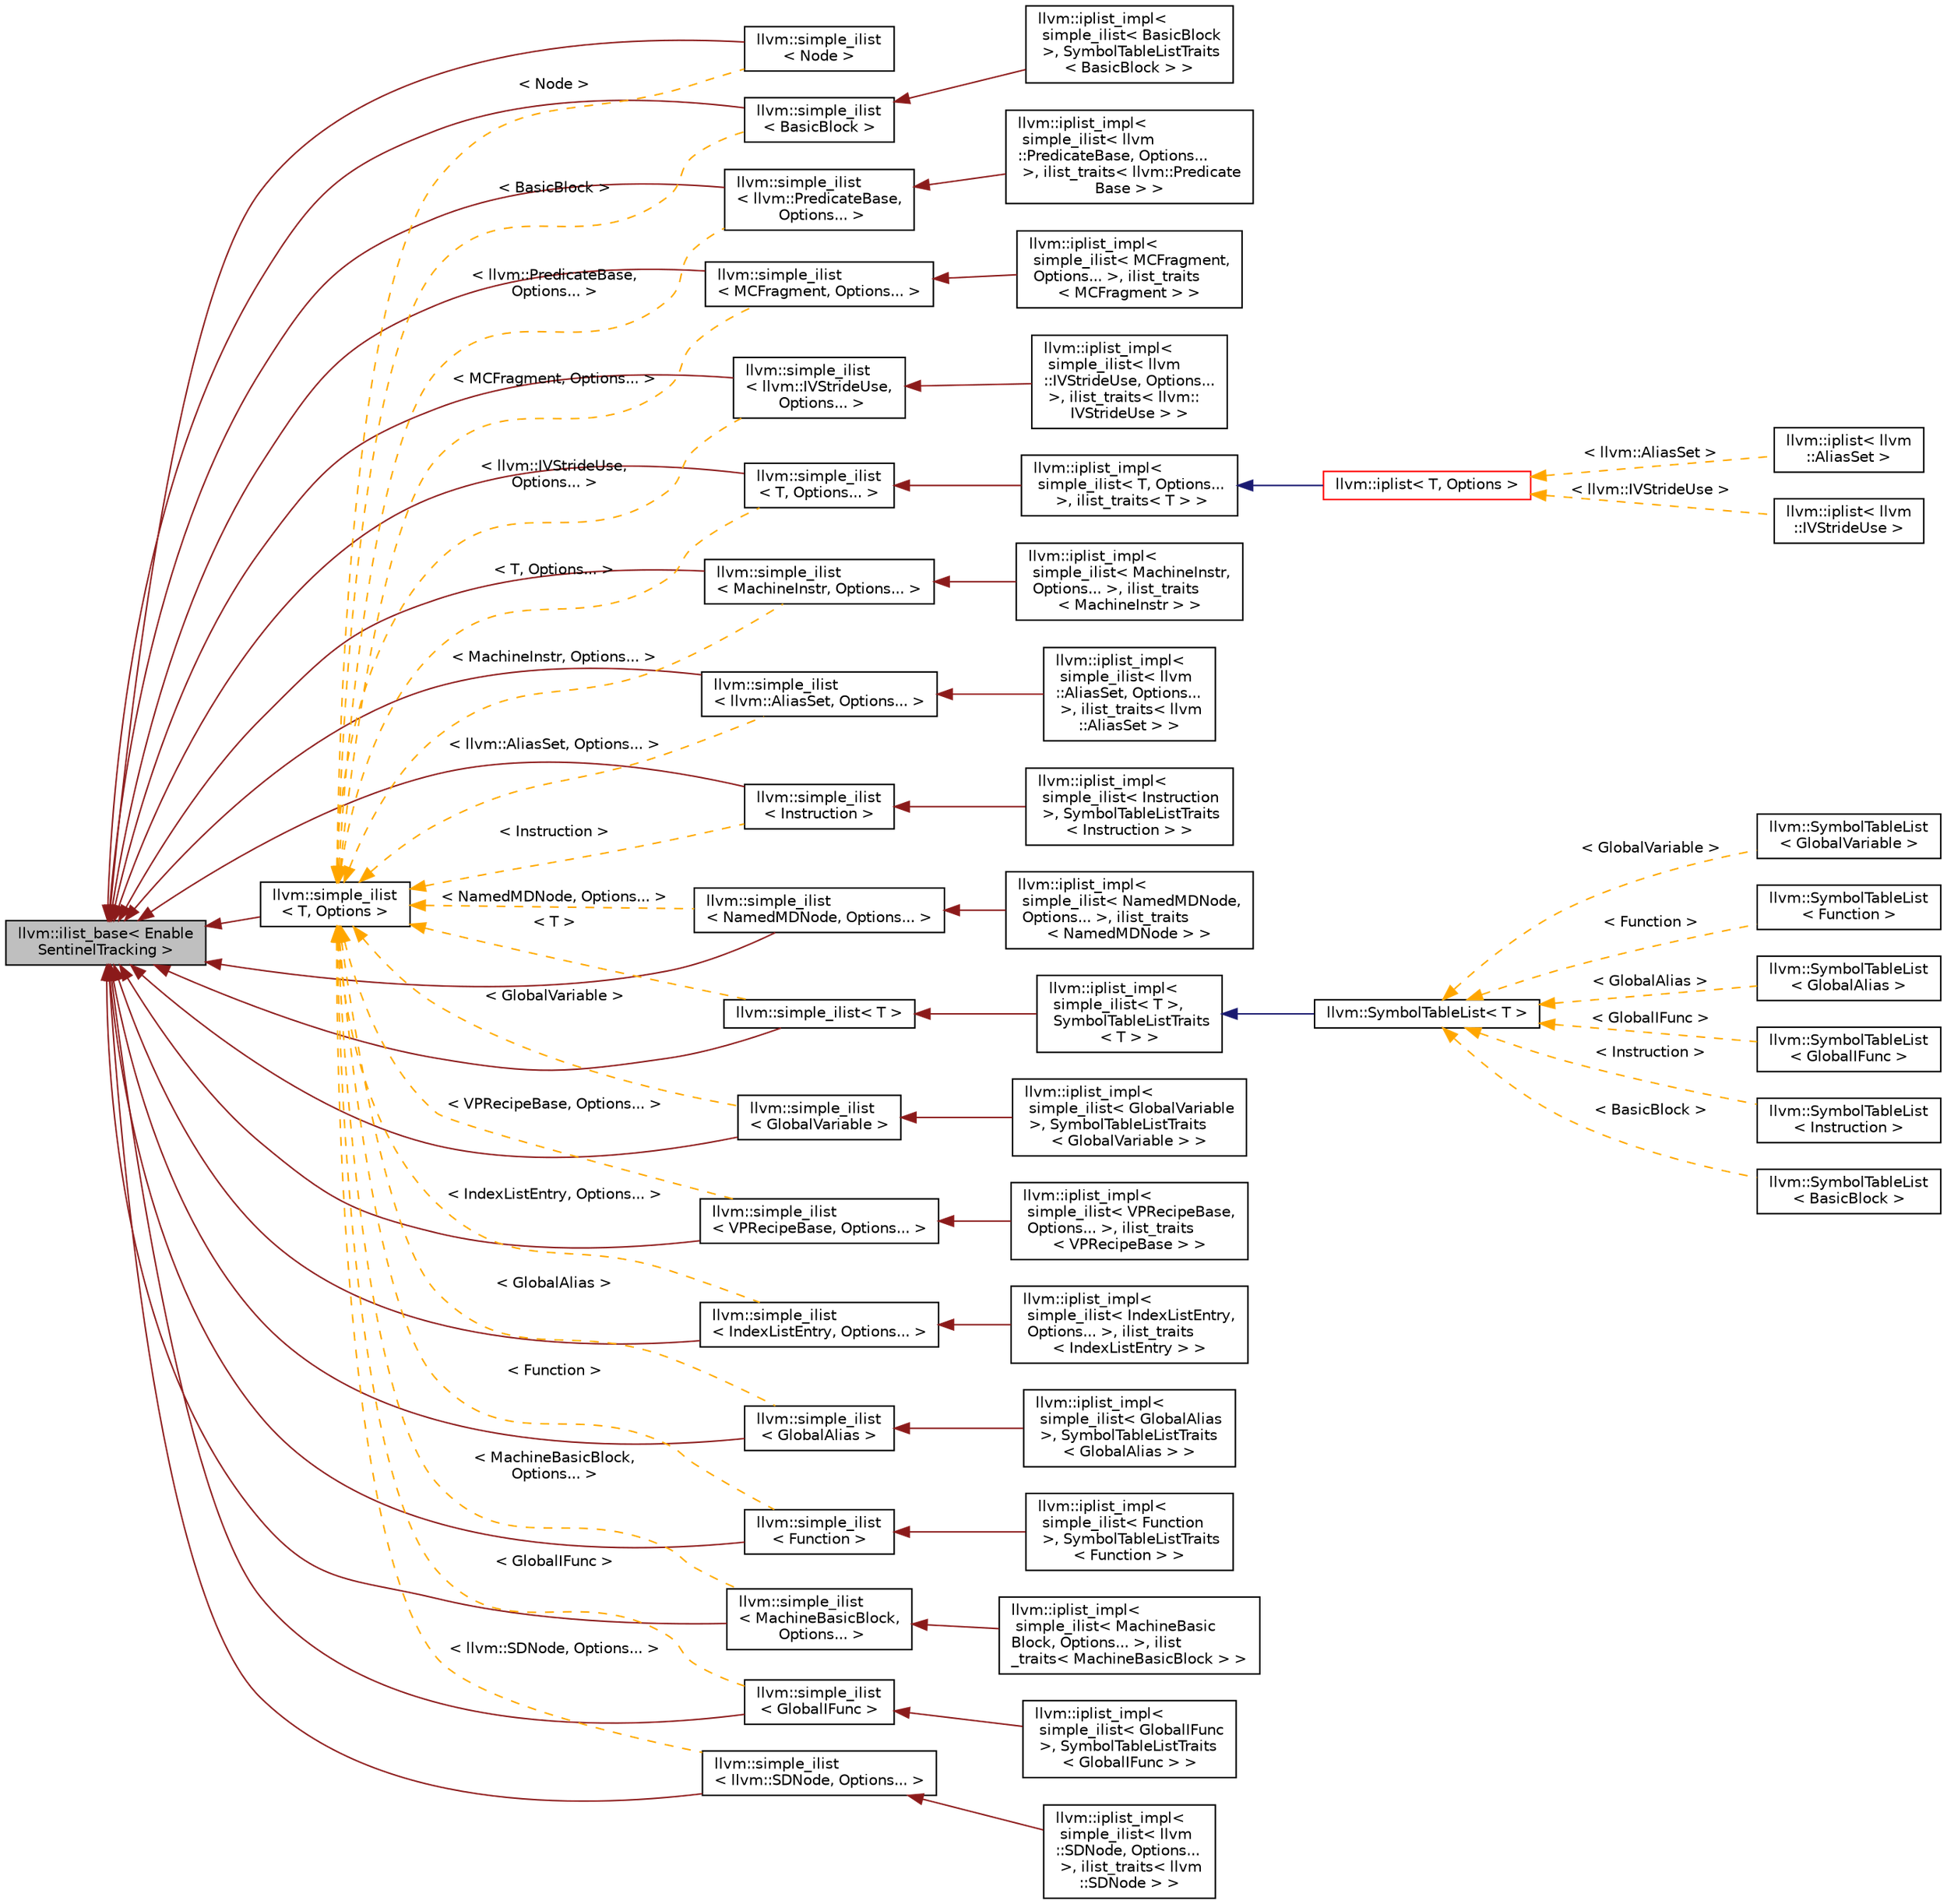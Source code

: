 digraph "llvm::ilist_base&lt; EnableSentinelTracking &gt;"
{
 // LATEX_PDF_SIZE
  bgcolor="transparent";
  edge [fontname="Helvetica",fontsize="10",labelfontname="Helvetica",labelfontsize="10"];
  node [fontname="Helvetica",fontsize="10",shape="box"];
  rankdir="LR";
  Node1 [label="llvm::ilist_base\< Enable\lSentinelTracking \>",height=0.2,width=0.4,color="black", fillcolor="grey75", style="filled", fontcolor="black",tooltip="Implementations of list algorithms using ilist_node_base."];
  Node1 -> Node2 [dir="back",color="firebrick4",fontsize="10",style="solid",fontname="Helvetica"];
  Node2 [label="llvm::simple_ilist\< T \>",height=0.2,width=0.4,color="black",URL="$classllvm_1_1simple__ilist.html",tooltip=" "];
  Node2 -> Node3 [dir="back",color="firebrick4",fontsize="10",style="solid",fontname="Helvetica"];
  Node3 [label="llvm::iplist_impl\<\l simple_ilist\< T \>,\l SymbolTableListTraits\l\< T \> \>",height=0.2,width=0.4,color="black",URL="$classllvm_1_1iplist__impl.html",tooltip=" "];
  Node3 -> Node4 [dir="back",color="midnightblue",fontsize="10",style="solid",fontname="Helvetica"];
  Node4 [label="llvm::SymbolTableList\< T \>",height=0.2,width=0.4,color="black",URL="$classllvm_1_1SymbolTableList.html",tooltip="List that automatically updates parent links and symbol tables."];
  Node4 -> Node5 [dir="back",color="orange",fontsize="10",style="dashed",label=" \< Instruction \>" ,fontname="Helvetica"];
  Node5 [label="llvm::SymbolTableList\l\< Instruction \>",height=0.2,width=0.4,color="black",URL="$classllvm_1_1SymbolTableList.html",tooltip=" "];
  Node4 -> Node6 [dir="back",color="orange",fontsize="10",style="dashed",label=" \< BasicBlock \>" ,fontname="Helvetica"];
  Node6 [label="llvm::SymbolTableList\l\< BasicBlock \>",height=0.2,width=0.4,color="black",URL="$classllvm_1_1SymbolTableList.html",tooltip=" "];
  Node4 -> Node7 [dir="back",color="orange",fontsize="10",style="dashed",label=" \< GlobalVariable \>" ,fontname="Helvetica"];
  Node7 [label="llvm::SymbolTableList\l\< GlobalVariable \>",height=0.2,width=0.4,color="black",URL="$classllvm_1_1SymbolTableList.html",tooltip=" "];
  Node4 -> Node8 [dir="back",color="orange",fontsize="10",style="dashed",label=" \< Function \>" ,fontname="Helvetica"];
  Node8 [label="llvm::SymbolTableList\l\< Function \>",height=0.2,width=0.4,color="black",URL="$classllvm_1_1SymbolTableList.html",tooltip=" "];
  Node4 -> Node9 [dir="back",color="orange",fontsize="10",style="dashed",label=" \< GlobalAlias \>" ,fontname="Helvetica"];
  Node9 [label="llvm::SymbolTableList\l\< GlobalAlias \>",height=0.2,width=0.4,color="black",URL="$classllvm_1_1SymbolTableList.html",tooltip=" "];
  Node4 -> Node10 [dir="back",color="orange",fontsize="10",style="dashed",label=" \< GlobalIFunc \>" ,fontname="Helvetica"];
  Node10 [label="llvm::SymbolTableList\l\< GlobalIFunc \>",height=0.2,width=0.4,color="black",URL="$classllvm_1_1SymbolTableList.html",tooltip=" "];
  Node1 -> Node11 [dir="back",color="firebrick4",fontsize="10",style="solid",fontname="Helvetica"];
  Node11 [label="llvm::simple_ilist\l\< T, Options... \>",height=0.2,width=0.4,color="black",URL="$classllvm_1_1simple__ilist.html",tooltip=" "];
  Node11 -> Node12 [dir="back",color="firebrick4",fontsize="10",style="solid",fontname="Helvetica"];
  Node12 [label="llvm::iplist_impl\<\l simple_ilist\< T, Options...\l \>, ilist_traits\< T \> \>",height=0.2,width=0.4,color="black",URL="$classllvm_1_1iplist__impl.html",tooltip=" "];
  Node12 -> Node13 [dir="back",color="midnightblue",fontsize="10",style="solid",fontname="Helvetica"];
  Node13 [label="llvm::iplist\< T, Options \>",height=0.2,width=0.4,color="red",URL="$classllvm_1_1iplist.html",tooltip="An intrusive list with ownership and callbacks specified/controlled by ilist_traits,..."];
  Node13 -> Node14 [dir="back",color="orange",fontsize="10",style="dashed",label=" \< llvm::AliasSet \>" ,fontname="Helvetica"];
  Node14 [label="llvm::iplist\< llvm\l::AliasSet \>",height=0.2,width=0.4,color="black",URL="$classllvm_1_1iplist.html",tooltip=" "];
  Node13 -> Node15 [dir="back",color="orange",fontsize="10",style="dashed",label=" \< llvm::IVStrideUse \>" ,fontname="Helvetica"];
  Node15 [label="llvm::iplist\< llvm\l::IVStrideUse \>",height=0.2,width=0.4,color="black",URL="$classllvm_1_1iplist.html",tooltip=" "];
  Node1 -> Node24 [dir="back",color="firebrick4",fontsize="10",style="solid",fontname="Helvetica"];
  Node24 [label="llvm::simple_ilist\l\< llvm::AliasSet, Options... \>",height=0.2,width=0.4,color="black",URL="$classllvm_1_1simple__ilist.html",tooltip=" "];
  Node24 -> Node25 [dir="back",color="firebrick4",fontsize="10",style="solid",fontname="Helvetica"];
  Node25 [label="llvm::iplist_impl\<\l simple_ilist\< llvm\l::AliasSet, Options...\l \>, ilist_traits\< llvm\l::AliasSet \> \>",height=0.2,width=0.4,color="black",URL="$classllvm_1_1iplist__impl.html",tooltip=" "];
  Node1 -> Node26 [dir="back",color="firebrick4",fontsize="10",style="solid",fontname="Helvetica"];
  Node26 [label="llvm::simple_ilist\l\< Node \>",height=0.2,width=0.4,color="black",URL="$classllvm_1_1simple__ilist.html",tooltip=" "];
  Node1 -> Node27 [dir="back",color="firebrick4",fontsize="10",style="solid",fontname="Helvetica"];
  Node27 [label="llvm::simple_ilist\l\< Instruction \>",height=0.2,width=0.4,color="black",URL="$classllvm_1_1simple__ilist.html",tooltip=" "];
  Node27 -> Node28 [dir="back",color="firebrick4",fontsize="10",style="solid",fontname="Helvetica"];
  Node28 [label="llvm::iplist_impl\<\l simple_ilist\< Instruction\l \>, SymbolTableListTraits\l\< Instruction \> \>",height=0.2,width=0.4,color="black",URL="$classllvm_1_1iplist__impl.html",tooltip=" "];
  Node1 -> Node29 [dir="back",color="firebrick4",fontsize="10",style="solid",fontname="Helvetica"];
  Node29 [label="llvm::simple_ilist\l\< BasicBlock \>",height=0.2,width=0.4,color="black",URL="$classllvm_1_1simple__ilist.html",tooltip=" "];
  Node29 -> Node30 [dir="back",color="firebrick4",fontsize="10",style="solid",fontname="Helvetica"];
  Node30 [label="llvm::iplist_impl\<\l simple_ilist\< BasicBlock\l \>, SymbolTableListTraits\l\< BasicBlock \> \>",height=0.2,width=0.4,color="black",URL="$classllvm_1_1iplist__impl.html",tooltip=" "];
  Node1 -> Node31 [dir="back",color="firebrick4",fontsize="10",style="solid",fontname="Helvetica"];
  Node31 [label="llvm::simple_ilist\l\< llvm::IVStrideUse,\l Options... \>",height=0.2,width=0.4,color="black",URL="$classllvm_1_1simple__ilist.html",tooltip=" "];
  Node31 -> Node32 [dir="back",color="firebrick4",fontsize="10",style="solid",fontname="Helvetica"];
  Node32 [label="llvm::iplist_impl\<\l simple_ilist\< llvm\l::IVStrideUse, Options...\l \>, ilist_traits\< llvm::\lIVStrideUse \> \>",height=0.2,width=0.4,color="black",URL="$classllvm_1_1iplist__impl.html",tooltip=" "];
  Node1 -> Node33 [dir="back",color="firebrick4",fontsize="10",style="solid",fontname="Helvetica"];
  Node33 [label="llvm::simple_ilist\l\< MCFragment, Options... \>",height=0.2,width=0.4,color="black",URL="$classllvm_1_1simple__ilist.html",tooltip=" "];
  Node33 -> Node34 [dir="back",color="firebrick4",fontsize="10",style="solid",fontname="Helvetica"];
  Node34 [label="llvm::iplist_impl\<\l simple_ilist\< MCFragment,\l Options... \>, ilist_traits\l\< MCFragment \> \>",height=0.2,width=0.4,color="black",URL="$classllvm_1_1iplist__impl.html",tooltip=" "];
  Node1 -> Node35 [dir="back",color="firebrick4",fontsize="10",style="solid",fontname="Helvetica"];
  Node35 [label="llvm::simple_ilist\l\< MachineInstr, Options... \>",height=0.2,width=0.4,color="black",URL="$classllvm_1_1simple__ilist.html",tooltip=" "];
  Node35 -> Node36 [dir="back",color="firebrick4",fontsize="10",style="solid",fontname="Helvetica"];
  Node36 [label="llvm::iplist_impl\<\l simple_ilist\< MachineInstr,\l Options... \>, ilist_traits\l\< MachineInstr \> \>",height=0.2,width=0.4,color="black",URL="$classllvm_1_1iplist__impl.html",tooltip=" "];
  Node1 -> Node37 [dir="back",color="firebrick4",fontsize="10",style="solid",fontname="Helvetica"];
  Node37 [label="llvm::simple_ilist\l\< MachineBasicBlock,\l Options... \>",height=0.2,width=0.4,color="black",URL="$classllvm_1_1simple__ilist.html",tooltip=" "];
  Node37 -> Node38 [dir="back",color="firebrick4",fontsize="10",style="solid",fontname="Helvetica"];
  Node38 [label="llvm::iplist_impl\<\l simple_ilist\< MachineBasic\lBlock, Options... \>, ilist\l_traits\< MachineBasicBlock \> \>",height=0.2,width=0.4,color="black",URL="$classllvm_1_1iplist__impl.html",tooltip=" "];
  Node1 -> Node39 [dir="back",color="firebrick4",fontsize="10",style="solid",fontname="Helvetica"];
  Node39 [label="llvm::simple_ilist\l\< GlobalVariable \>",height=0.2,width=0.4,color="black",URL="$classllvm_1_1simple__ilist.html",tooltip=" "];
  Node39 -> Node40 [dir="back",color="firebrick4",fontsize="10",style="solid",fontname="Helvetica"];
  Node40 [label="llvm::iplist_impl\<\l simple_ilist\< GlobalVariable\l \>, SymbolTableListTraits\l\< GlobalVariable \> \>",height=0.2,width=0.4,color="black",URL="$classllvm_1_1iplist__impl.html",tooltip=" "];
  Node1 -> Node41 [dir="back",color="firebrick4",fontsize="10",style="solid",fontname="Helvetica"];
  Node41 [label="llvm::simple_ilist\l\< Function \>",height=0.2,width=0.4,color="black",URL="$classllvm_1_1simple__ilist.html",tooltip=" "];
  Node41 -> Node42 [dir="back",color="firebrick4",fontsize="10",style="solid",fontname="Helvetica"];
  Node42 [label="llvm::iplist_impl\<\l simple_ilist\< Function\l \>, SymbolTableListTraits\l\< Function \> \>",height=0.2,width=0.4,color="black",URL="$classllvm_1_1iplist__impl.html",tooltip=" "];
  Node1 -> Node43 [dir="back",color="firebrick4",fontsize="10",style="solid",fontname="Helvetica"];
  Node43 [label="llvm::simple_ilist\l\< GlobalAlias \>",height=0.2,width=0.4,color="black",URL="$classllvm_1_1simple__ilist.html",tooltip=" "];
  Node43 -> Node44 [dir="back",color="firebrick4",fontsize="10",style="solid",fontname="Helvetica"];
  Node44 [label="llvm::iplist_impl\<\l simple_ilist\< GlobalAlias\l \>, SymbolTableListTraits\l\< GlobalAlias \> \>",height=0.2,width=0.4,color="black",URL="$classllvm_1_1iplist__impl.html",tooltip=" "];
  Node1 -> Node45 [dir="back",color="firebrick4",fontsize="10",style="solid",fontname="Helvetica"];
  Node45 [label="llvm::simple_ilist\l\< GlobalIFunc \>",height=0.2,width=0.4,color="black",URL="$classllvm_1_1simple__ilist.html",tooltip=" "];
  Node45 -> Node46 [dir="back",color="firebrick4",fontsize="10",style="solid",fontname="Helvetica"];
  Node46 [label="llvm::iplist_impl\<\l simple_ilist\< GlobalIFunc\l \>, SymbolTableListTraits\l\< GlobalIFunc \> \>",height=0.2,width=0.4,color="black",URL="$classllvm_1_1iplist__impl.html",tooltip=" "];
  Node1 -> Node47 [dir="back",color="firebrick4",fontsize="10",style="solid",fontname="Helvetica"];
  Node47 [label="llvm::simple_ilist\l\< NamedMDNode, Options... \>",height=0.2,width=0.4,color="black",URL="$classllvm_1_1simple__ilist.html",tooltip=" "];
  Node47 -> Node48 [dir="back",color="firebrick4",fontsize="10",style="solid",fontname="Helvetica"];
  Node48 [label="llvm::iplist_impl\<\l simple_ilist\< NamedMDNode,\l Options... \>, ilist_traits\l\< NamedMDNode \> \>",height=0.2,width=0.4,color="black",URL="$classllvm_1_1iplist__impl.html",tooltip=" "];
  Node1 -> Node49 [dir="back",color="firebrick4",fontsize="10",style="solid",fontname="Helvetica"];
  Node49 [label="llvm::simple_ilist\l\< llvm::PredicateBase,\l Options... \>",height=0.2,width=0.4,color="black",URL="$classllvm_1_1simple__ilist.html",tooltip=" "];
  Node49 -> Node50 [dir="back",color="firebrick4",fontsize="10",style="solid",fontname="Helvetica"];
  Node50 [label="llvm::iplist_impl\<\l simple_ilist\< llvm\l::PredicateBase, Options...\l \>, ilist_traits\< llvm::Predicate\lBase \> \>",height=0.2,width=0.4,color="black",URL="$classllvm_1_1iplist__impl.html",tooltip=" "];
  Node1 -> Node51 [dir="back",color="firebrick4",fontsize="10",style="solid",fontname="Helvetica"];
  Node51 [label="llvm::simple_ilist\l\< llvm::SDNode, Options... \>",height=0.2,width=0.4,color="black",URL="$classllvm_1_1simple__ilist.html",tooltip=" "];
  Node51 -> Node52 [dir="back",color="firebrick4",fontsize="10",style="solid",fontname="Helvetica"];
  Node52 [label="llvm::iplist_impl\<\l simple_ilist\< llvm\l::SDNode, Options...\l \>, ilist_traits\< llvm\l::SDNode \> \>",height=0.2,width=0.4,color="black",URL="$classllvm_1_1iplist__impl.html",tooltip=" "];
  Node1 -> Node53 [dir="back",color="firebrick4",fontsize="10",style="solid",fontname="Helvetica"];
  Node53 [label="llvm::simple_ilist\l\< IndexListEntry, Options... \>",height=0.2,width=0.4,color="black",URL="$classllvm_1_1simple__ilist.html",tooltip=" "];
  Node53 -> Node54 [dir="back",color="firebrick4",fontsize="10",style="solid",fontname="Helvetica"];
  Node54 [label="llvm::iplist_impl\<\l simple_ilist\< IndexListEntry,\l Options... \>, ilist_traits\l\< IndexListEntry \> \>",height=0.2,width=0.4,color="black",URL="$classllvm_1_1iplist__impl.html",tooltip=" "];
  Node1 -> Node55 [dir="back",color="firebrick4",fontsize="10",style="solid",fontname="Helvetica"];
  Node55 [label="llvm::simple_ilist\l\< VPRecipeBase, Options... \>",height=0.2,width=0.4,color="black",URL="$classllvm_1_1simple__ilist.html",tooltip=" "];
  Node55 -> Node56 [dir="back",color="firebrick4",fontsize="10",style="solid",fontname="Helvetica"];
  Node56 [label="llvm::iplist_impl\<\l simple_ilist\< VPRecipeBase,\l Options... \>, ilist_traits\l\< VPRecipeBase \> \>",height=0.2,width=0.4,color="black",URL="$classllvm_1_1iplist__impl.html",tooltip=" "];
  Node1 -> Node57 [dir="back",color="firebrick4",fontsize="10",style="solid",fontname="Helvetica"];
  Node57 [label="llvm::simple_ilist\l\< T, Options \>",height=0.2,width=0.4,color="black",URL="$classllvm_1_1simple__ilist.html",tooltip="A simple intrusive list implementation."];
  Node57 -> Node2 [dir="back",color="orange",fontsize="10",style="dashed",label=" \< T \>" ,fontname="Helvetica"];
  Node57 -> Node11 [dir="back",color="orange",fontsize="10",style="dashed",label=" \< T, Options... \>" ,fontname="Helvetica"];
  Node57 -> Node24 [dir="back",color="orange",fontsize="10",style="dashed",label=" \< llvm::AliasSet, Options... \>" ,fontname="Helvetica"];
  Node57 -> Node26 [dir="back",color="orange",fontsize="10",style="dashed",label=" \< Node \>" ,fontname="Helvetica"];
  Node57 -> Node27 [dir="back",color="orange",fontsize="10",style="dashed",label=" \< Instruction \>" ,fontname="Helvetica"];
  Node57 -> Node29 [dir="back",color="orange",fontsize="10",style="dashed",label=" \< BasicBlock \>" ,fontname="Helvetica"];
  Node57 -> Node31 [dir="back",color="orange",fontsize="10",style="dashed",label=" \< llvm::IVStrideUse,\l Options... \>" ,fontname="Helvetica"];
  Node57 -> Node33 [dir="back",color="orange",fontsize="10",style="dashed",label=" \< MCFragment, Options... \>" ,fontname="Helvetica"];
  Node57 -> Node35 [dir="back",color="orange",fontsize="10",style="dashed",label=" \< MachineInstr, Options... \>" ,fontname="Helvetica"];
  Node57 -> Node37 [dir="back",color="orange",fontsize="10",style="dashed",label=" \< MachineBasicBlock,\l Options... \>" ,fontname="Helvetica"];
  Node57 -> Node39 [dir="back",color="orange",fontsize="10",style="dashed",label=" \< GlobalVariable \>" ,fontname="Helvetica"];
  Node57 -> Node41 [dir="back",color="orange",fontsize="10",style="dashed",label=" \< Function \>" ,fontname="Helvetica"];
  Node57 -> Node43 [dir="back",color="orange",fontsize="10",style="dashed",label=" \< GlobalAlias \>" ,fontname="Helvetica"];
  Node57 -> Node45 [dir="back",color="orange",fontsize="10",style="dashed",label=" \< GlobalIFunc \>" ,fontname="Helvetica"];
  Node57 -> Node47 [dir="back",color="orange",fontsize="10",style="dashed",label=" \< NamedMDNode, Options... \>" ,fontname="Helvetica"];
  Node57 -> Node49 [dir="back",color="orange",fontsize="10",style="dashed",label=" \< llvm::PredicateBase,\l Options... \>" ,fontname="Helvetica"];
  Node57 -> Node51 [dir="back",color="orange",fontsize="10",style="dashed",label=" \< llvm::SDNode, Options... \>" ,fontname="Helvetica"];
  Node57 -> Node53 [dir="back",color="orange",fontsize="10",style="dashed",label=" \< IndexListEntry, Options... \>" ,fontname="Helvetica"];
  Node57 -> Node55 [dir="back",color="orange",fontsize="10",style="dashed",label=" \< VPRecipeBase, Options... \>" ,fontname="Helvetica"];
}
